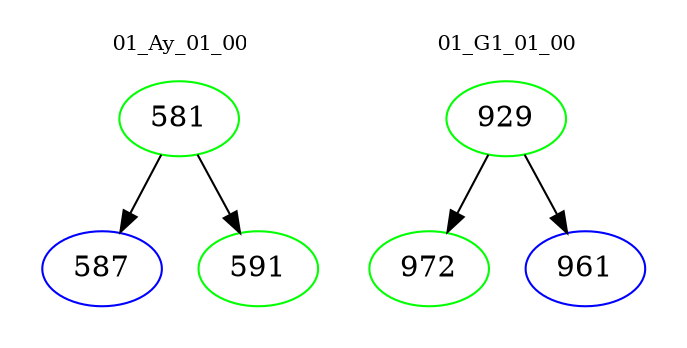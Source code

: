 digraph{
subgraph cluster_0 {
color = white
label = "01_Ay_01_00";
fontsize=10;
T0_581 [label="581", color="green"]
T0_581 -> T0_587 [color="black"]
T0_587 [label="587", color="blue"]
T0_581 -> T0_591 [color="black"]
T0_591 [label="591", color="green"]
}
subgraph cluster_1 {
color = white
label = "01_G1_01_00";
fontsize=10;
T1_929 [label="929", color="green"]
T1_929 -> T1_972 [color="black"]
T1_972 [label="972", color="green"]
T1_929 -> T1_961 [color="black"]
T1_961 [label="961", color="blue"]
}
}
